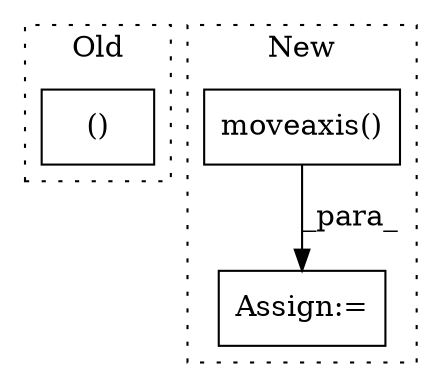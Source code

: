digraph G {
subgraph cluster0 {
1 [label="()" a="54" s="4567" l="17" shape="box"];
label = "Old";
style="dotted";
}
subgraph cluster1 {
2 [label="moveaxis()" a="75" s="5818,5840" l="12,27" shape="box"];
3 [label="Assign:=" a="68" s="5815" l="3" shape="box"];
label = "New";
style="dotted";
}
2 -> 3 [label="_para_"];
}